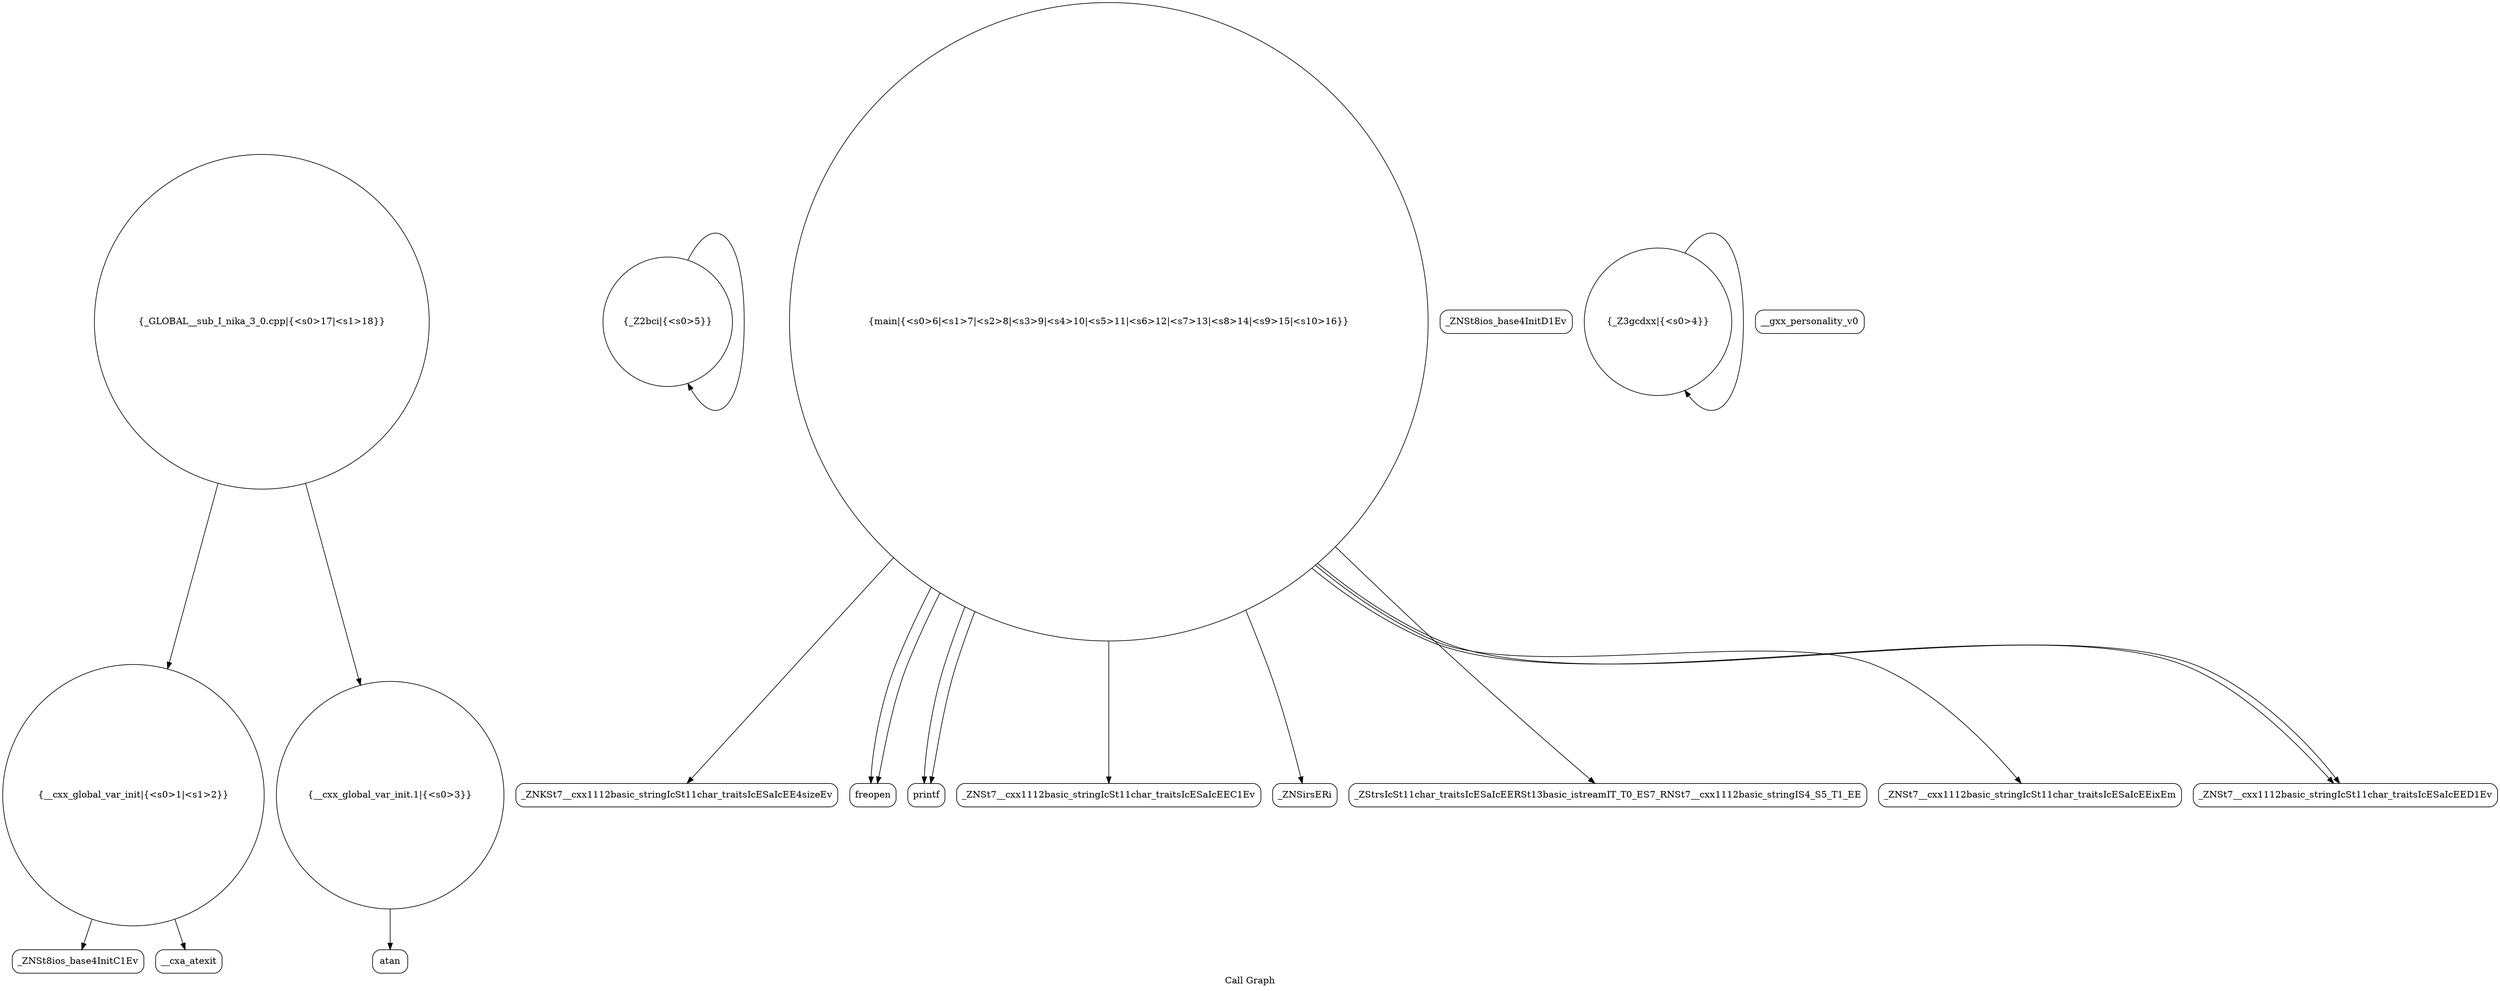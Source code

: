 digraph "Call Graph" {
	label="Call Graph";

	Node0x5627eac0a630 [shape=record,shape=circle,label="{__cxx_global_var_init|{<s0>1|<s1>2}}"];
	Node0x5627eac0a630:s0 -> Node0x5627eac0aac0[color=black];
	Node0x5627eac0a630:s1 -> Node0x5627eac0abc0[color=black];
	Node0x5627eac0adc0 [shape=record,shape=circle,label="{_Z2bci|{<s0>5}}"];
	Node0x5627eac0adc0:s0 -> Node0x5627eac0adc0[color=black];
	Node0x5627eac0b140 [shape=record,shape=Mrecord,label="{_ZNKSt7__cxx1112basic_stringIcSt11char_traitsIcESaIcEE4sizeEv}"];
	Node0x5627eac0ab40 [shape=record,shape=Mrecord,label="{_ZNSt8ios_base4InitD1Ev}"];
	Node0x5627eac0aec0 [shape=record,shape=Mrecord,label="{freopen}"];
	Node0x5627eac0b240 [shape=record,shape=Mrecord,label="{printf}"];
	Node0x5627eac0ac40 [shape=record,shape=circle,label="{__cxx_global_var_init.1|{<s0>3}}"];
	Node0x5627eac0ac40:s0 -> Node0x5627eac0acc0[color=black];
	Node0x5627eac0afc0 [shape=record,shape=Mrecord,label="{_ZNSt7__cxx1112basic_stringIcSt11char_traitsIcESaIcEEC1Ev}"];
	Node0x5627eac0b340 [shape=record,shape=circle,label="{_GLOBAL__sub_I_nika_3_0.cpp|{<s0>17|<s1>18}}"];
	Node0x5627eac0b340:s0 -> Node0x5627eac0a630[color=black];
	Node0x5627eac0b340:s1 -> Node0x5627eac0ac40[color=black];
	Node0x5627eac0ad40 [shape=record,shape=circle,label="{_Z3gcdxx|{<s0>4}}"];
	Node0x5627eac0ad40:s0 -> Node0x5627eac0ad40[color=black];
	Node0x5627eac0b0c0 [shape=record,shape=Mrecord,label="{__gxx_personality_v0}"];
	Node0x5627eac0aac0 [shape=record,shape=Mrecord,label="{_ZNSt8ios_base4InitC1Ev}"];
	Node0x5627eac0ae40 [shape=record,shape=circle,label="{main|{<s0>6|<s1>7|<s2>8|<s3>9|<s4>10|<s5>11|<s6>12|<s7>13|<s8>14|<s9>15|<s10>16}}"];
	Node0x5627eac0ae40:s0 -> Node0x5627eac0aec0[color=black];
	Node0x5627eac0ae40:s1 -> Node0x5627eac0aec0[color=black];
	Node0x5627eac0ae40:s2 -> Node0x5627eac0af40[color=black];
	Node0x5627eac0ae40:s3 -> Node0x5627eac0afc0[color=black];
	Node0x5627eac0ae40:s4 -> Node0x5627eac0b040[color=black];
	Node0x5627eac0ae40:s5 -> Node0x5627eac0b140[color=black];
	Node0x5627eac0ae40:s6 -> Node0x5627eac0b1c0[color=black];
	Node0x5627eac0ae40:s7 -> Node0x5627eac0b2c0[color=black];
	Node0x5627eac0ae40:s8 -> Node0x5627eac0b240[color=black];
	Node0x5627eac0ae40:s9 -> Node0x5627eac0b240[color=black];
	Node0x5627eac0ae40:s10 -> Node0x5627eac0b2c0[color=black];
	Node0x5627eac0b1c0 [shape=record,shape=Mrecord,label="{_ZNSt7__cxx1112basic_stringIcSt11char_traitsIcESaIcEEixEm}"];
	Node0x5627eac0abc0 [shape=record,shape=Mrecord,label="{__cxa_atexit}"];
	Node0x5627eac0af40 [shape=record,shape=Mrecord,label="{_ZNSirsERi}"];
	Node0x5627eac0b2c0 [shape=record,shape=Mrecord,label="{_ZNSt7__cxx1112basic_stringIcSt11char_traitsIcESaIcEED1Ev}"];
	Node0x5627eac0acc0 [shape=record,shape=Mrecord,label="{atan}"];
	Node0x5627eac0b040 [shape=record,shape=Mrecord,label="{_ZStrsIcSt11char_traitsIcESaIcEERSt13basic_istreamIT_T0_ES7_RNSt7__cxx1112basic_stringIS4_S5_T1_EE}"];
}
